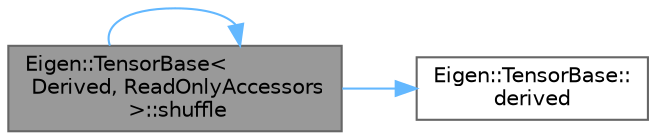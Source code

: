 digraph "Eigen::TensorBase&lt; Derived, ReadOnlyAccessors &gt;::shuffle"
{
 // LATEX_PDF_SIZE
  bgcolor="transparent";
  edge [fontname=Helvetica,fontsize=10,labelfontname=Helvetica,labelfontsize=10];
  node [fontname=Helvetica,fontsize=10,shape=box,height=0.2,width=0.4];
  rankdir="LR";
  Node1 [id="Node000001",label="Eigen::TensorBase\<\l Derived, ReadOnlyAccessors\l \>::shuffle",height=0.2,width=0.4,color="gray40", fillcolor="grey60", style="filled", fontcolor="black",tooltip=" "];
  Node1 -> Node2 [id="edge1_Node000001_Node000002",color="steelblue1",style="solid",tooltip=" "];
  Node2 [id="Node000002",label="Eigen::TensorBase::\lderived",height=0.2,width=0.4,color="grey40", fillcolor="white", style="filled",URL="$class_eigen_1_1_tensor_base.html#a6d8b7c3408cde9a1ac49de0230febf0a",tooltip=" "];
  Node1 -> Node1 [id="edge2_Node000001_Node000001",color="steelblue1",style="solid",tooltip=" "];
}

